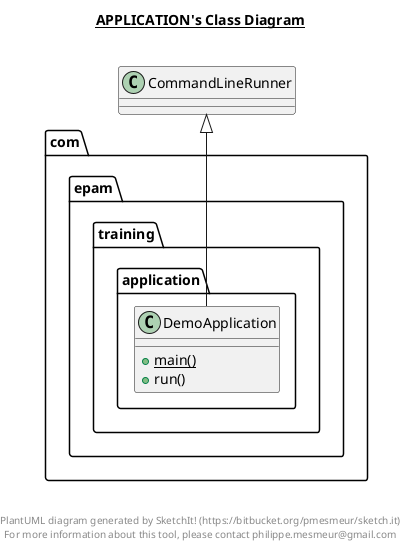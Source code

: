 @startuml

title __APPLICATION's Class Diagram__\n

  package com.epam.training {
    package com.epam.training.application {
      class DemoApplication {
          {static} + main()
          + run()
      }
    }
  }
  

  DemoApplication -up-|> CommandLineRunner


right footer


PlantUML diagram generated by SketchIt! (https://bitbucket.org/pmesmeur/sketch.it)
For more information about this tool, please contact philippe.mesmeur@gmail.com
endfooter

@enduml
